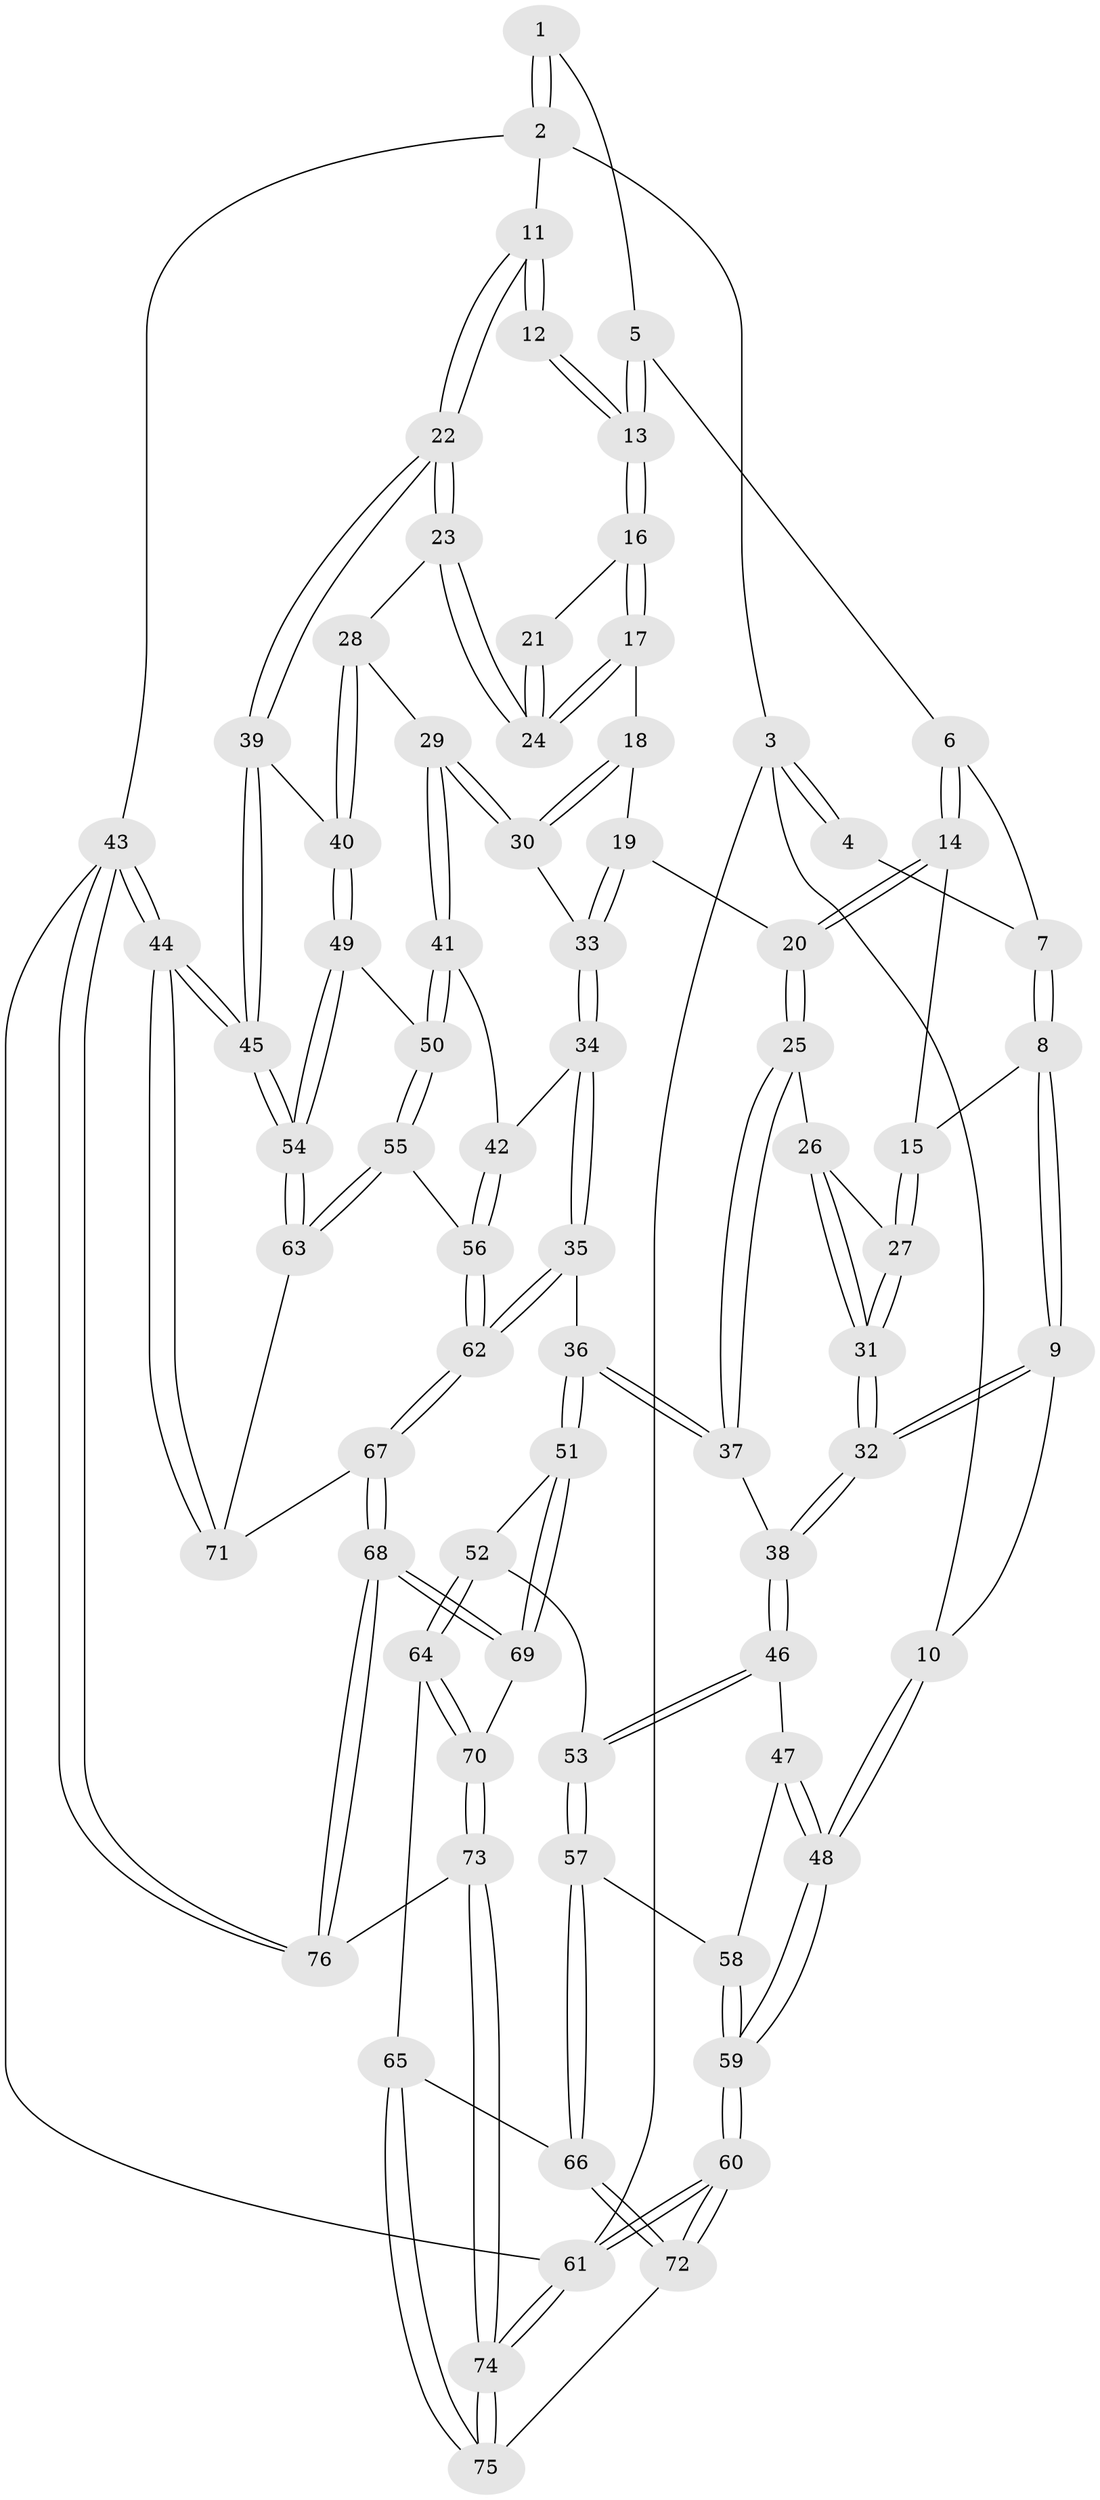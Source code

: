 // coarse degree distribution, {7: 0.043478260869565216, 3: 0.21739130434782608, 5: 0.2608695652173913, 6: 0.08695652173913043, 4: 0.34782608695652173, 2: 0.043478260869565216}
// Generated by graph-tools (version 1.1) at 2025/21/03/04/25 18:21:32]
// undirected, 76 vertices, 187 edges
graph export_dot {
graph [start="1"]
  node [color=gray90,style=filled];
  1 [pos="+0.5731563217925086+0"];
  2 [pos="+1+0"];
  3 [pos="+0+0"];
  4 [pos="+0+0"];
  5 [pos="+0.5322566970108211+0.06975389414479705"];
  6 [pos="+0.3614559402754596+0.18706236896058492"];
  7 [pos="+0.23780355053787047+0.1434172593080493"];
  8 [pos="+0.045258803932967516+0.3142602269621886"];
  9 [pos="+0.02826784965633227+0.32188977597278823"];
  10 [pos="+0+0.217704065723068"];
  11 [pos="+1+0"];
  12 [pos="+1+0"];
  13 [pos="+0.6254262996822714+0.24812897424310826"];
  14 [pos="+0.341586716682725+0.3142123136158527"];
  15 [pos="+0.3363885185498583+0.31739959212756874"];
  16 [pos="+0.6390315864383252+0.2847984103036885"];
  17 [pos="+0.6391117657114216+0.29100922278760666"];
  18 [pos="+0.5910739799509722+0.3573756149892646"];
  19 [pos="+0.4661187259593758+0.40559616804116216"];
  20 [pos="+0.42535112585479534+0.4019309213307712"];
  21 [pos="+0.8678353722188641+0.23035906785326465"];
  22 [pos="+1+0.413040590255658"];
  23 [pos="+0.8107393952895714+0.44723186114439334"];
  24 [pos="+0.8010724620709425+0.4300668183172953"];
  25 [pos="+0.4065845111504353+0.44988210178361204"];
  26 [pos="+0.34756168995855546+0.4593506592844856"];
  27 [pos="+0.24072733814273312+0.4489966339632886"];
  28 [pos="+0.7994319255533578+0.4718027595739134"];
  29 [pos="+0.7226332308510234+0.5635606069320971"];
  30 [pos="+0.6095216853742658+0.4610895603172162"];
  31 [pos="+0.1799280747650273+0.5241771729749813"];
  32 [pos="+0.17283532963243042+0.5323628636023137"];
  33 [pos="+0.5280248374358923+0.5422873051550731"];
  34 [pos="+0.5113372735670197+0.6528932670682513"];
  35 [pos="+0.42540372708268015+0.711362581754245"];
  36 [pos="+0.42514001528600953+0.711343343770568"];
  37 [pos="+0.3997215419859988+0.4765352225978225"];
  38 [pos="+0.1741949903151667+0.5444396732902007"];
  39 [pos="+1+0.4433614535838763"];
  40 [pos="+0.9190548023715114+0.6309789714395547"];
  41 [pos="+0.7161301171703931+0.5886041583059002"];
  42 [pos="+0.6141195225420427+0.6395804213477855"];
  43 [pos="+1+1"];
  44 [pos="+1+1"];
  45 [pos="+1+0.9093356038703343"];
  46 [pos="+0.1729571075690686+0.584511559067803"];
  47 [pos="+0.14240396964986946+0.5952452125164248"];
  48 [pos="+0+0.5989475767262882"];
  49 [pos="+0.8853841513081688+0.6863409616456976"];
  50 [pos="+0.8159548733686645+0.7066759168273864"];
  51 [pos="+0.4033815755818738+0.7161301202727415"];
  52 [pos="+0.3691157747587203+0.7099292775353595"];
  53 [pos="+0.2579712774698523+0.6786097325679559"];
  54 [pos="+1+0.8380602833591798"];
  55 [pos="+0.780358839032628+0.8124474768256091"];
  56 [pos="+0.6934346853621988+0.7932111002920035"];
  57 [pos="+0.13588701670611802+0.8514154803873711"];
  58 [pos="+0.016648302898534192+0.7584757356283136"];
  59 [pos="+0+0.7926492190527461"];
  60 [pos="+0+1"];
  61 [pos="+0+1"];
  62 [pos="+0.5361716681620715+0.841568912372582"];
  63 [pos="+0.7884560122840587+0.8383318646089737"];
  64 [pos="+0.2350859084456371+0.9134184043384249"];
  65 [pos="+0.23451828115902199+0.9133408552795523"];
  66 [pos="+0.1329424474104849+0.8751641455937724"];
  67 [pos="+0.6171501093524632+1"];
  68 [pos="+0.6093232054693771+1"];
  69 [pos="+0.3544935720650298+0.9051733138698049"];
  70 [pos="+0.2966053405716764+0.9452080146935069"];
  71 [pos="+0.78309191943364+0.8882903224907263"];
  72 [pos="+0.13265368049220594+0.8755741727025951"];
  73 [pos="+0.24691113777955626+1"];
  74 [pos="+0.236080991530676+1"];
  75 [pos="+0.19312649264215961+1"];
  76 [pos="+0.6093358477838474+1"];
  1 -- 2;
  1 -- 2;
  1 -- 5;
  2 -- 3;
  2 -- 11;
  2 -- 43;
  3 -- 4;
  3 -- 4;
  3 -- 10;
  3 -- 61;
  4 -- 7;
  5 -- 6;
  5 -- 13;
  5 -- 13;
  6 -- 7;
  6 -- 14;
  6 -- 14;
  7 -- 8;
  7 -- 8;
  8 -- 9;
  8 -- 9;
  8 -- 15;
  9 -- 10;
  9 -- 32;
  9 -- 32;
  10 -- 48;
  10 -- 48;
  11 -- 12;
  11 -- 12;
  11 -- 22;
  11 -- 22;
  12 -- 13;
  12 -- 13;
  13 -- 16;
  13 -- 16;
  14 -- 15;
  14 -- 20;
  14 -- 20;
  15 -- 27;
  15 -- 27;
  16 -- 17;
  16 -- 17;
  16 -- 21;
  17 -- 18;
  17 -- 24;
  17 -- 24;
  18 -- 19;
  18 -- 30;
  18 -- 30;
  19 -- 20;
  19 -- 33;
  19 -- 33;
  20 -- 25;
  20 -- 25;
  21 -- 24;
  21 -- 24;
  22 -- 23;
  22 -- 23;
  22 -- 39;
  22 -- 39;
  23 -- 24;
  23 -- 24;
  23 -- 28;
  25 -- 26;
  25 -- 37;
  25 -- 37;
  26 -- 27;
  26 -- 31;
  26 -- 31;
  27 -- 31;
  27 -- 31;
  28 -- 29;
  28 -- 40;
  28 -- 40;
  29 -- 30;
  29 -- 30;
  29 -- 41;
  29 -- 41;
  30 -- 33;
  31 -- 32;
  31 -- 32;
  32 -- 38;
  32 -- 38;
  33 -- 34;
  33 -- 34;
  34 -- 35;
  34 -- 35;
  34 -- 42;
  35 -- 36;
  35 -- 62;
  35 -- 62;
  36 -- 37;
  36 -- 37;
  36 -- 51;
  36 -- 51;
  37 -- 38;
  38 -- 46;
  38 -- 46;
  39 -- 40;
  39 -- 45;
  39 -- 45;
  40 -- 49;
  40 -- 49;
  41 -- 42;
  41 -- 50;
  41 -- 50;
  42 -- 56;
  42 -- 56;
  43 -- 44;
  43 -- 44;
  43 -- 76;
  43 -- 76;
  43 -- 61;
  44 -- 45;
  44 -- 45;
  44 -- 71;
  44 -- 71;
  45 -- 54;
  45 -- 54;
  46 -- 47;
  46 -- 53;
  46 -- 53;
  47 -- 48;
  47 -- 48;
  47 -- 58;
  48 -- 59;
  48 -- 59;
  49 -- 50;
  49 -- 54;
  49 -- 54;
  50 -- 55;
  50 -- 55;
  51 -- 52;
  51 -- 69;
  51 -- 69;
  52 -- 53;
  52 -- 64;
  52 -- 64;
  53 -- 57;
  53 -- 57;
  54 -- 63;
  54 -- 63;
  55 -- 56;
  55 -- 63;
  55 -- 63;
  56 -- 62;
  56 -- 62;
  57 -- 58;
  57 -- 66;
  57 -- 66;
  58 -- 59;
  58 -- 59;
  59 -- 60;
  59 -- 60;
  60 -- 61;
  60 -- 61;
  60 -- 72;
  60 -- 72;
  61 -- 74;
  61 -- 74;
  62 -- 67;
  62 -- 67;
  63 -- 71;
  64 -- 65;
  64 -- 70;
  64 -- 70;
  65 -- 66;
  65 -- 75;
  65 -- 75;
  66 -- 72;
  66 -- 72;
  67 -- 68;
  67 -- 68;
  67 -- 71;
  68 -- 69;
  68 -- 69;
  68 -- 76;
  68 -- 76;
  69 -- 70;
  70 -- 73;
  70 -- 73;
  72 -- 75;
  73 -- 74;
  73 -- 74;
  73 -- 76;
  74 -- 75;
  74 -- 75;
}
